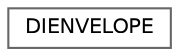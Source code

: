 digraph "类继承关系图"
{
 // LATEX_PDF_SIZE
  bgcolor="transparent";
  edge [fontname=Helvetica,fontsize=10,labelfontname=Helvetica,labelfontsize=10];
  node [fontname=Helvetica,fontsize=10,shape=box,height=0.2,width=0.4];
  rankdir="LR";
  Node0 [id="Node000000",label="DIENVELOPE",height=0.2,width=0.4,color="grey40", fillcolor="white", style="filled",URL="$struct_d_i_e_n_v_e_l_o_p_e.html",tooltip=" "];
}
